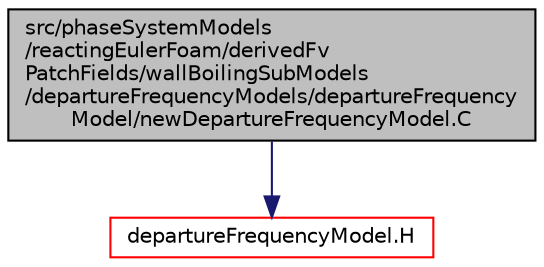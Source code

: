 digraph "src/phaseSystemModels/reactingEulerFoam/derivedFvPatchFields/wallBoilingSubModels/departureFrequencyModels/departureFrequencyModel/newDepartureFrequencyModel.C"
{
  bgcolor="transparent";
  edge [fontname="Helvetica",fontsize="10",labelfontname="Helvetica",labelfontsize="10"];
  node [fontname="Helvetica",fontsize="10",shape=record];
  Node1 [label="src/phaseSystemModels\l/reactingEulerFoam/derivedFv\lPatchFields/wallBoilingSubModels\l/departureFrequencyModels/departureFrequency\lModel/newDepartureFrequencyModel.C",height=0.2,width=0.4,color="black", fillcolor="grey75", style="filled" fontcolor="black"];
  Node1 -> Node2 [color="midnightblue",fontsize="10",style="solid",fontname="Helvetica"];
  Node2 [label="departureFrequencyModel.H",height=0.2,width=0.4,color="red",URL="$departureFrequencyModel_8H.html"];
}
